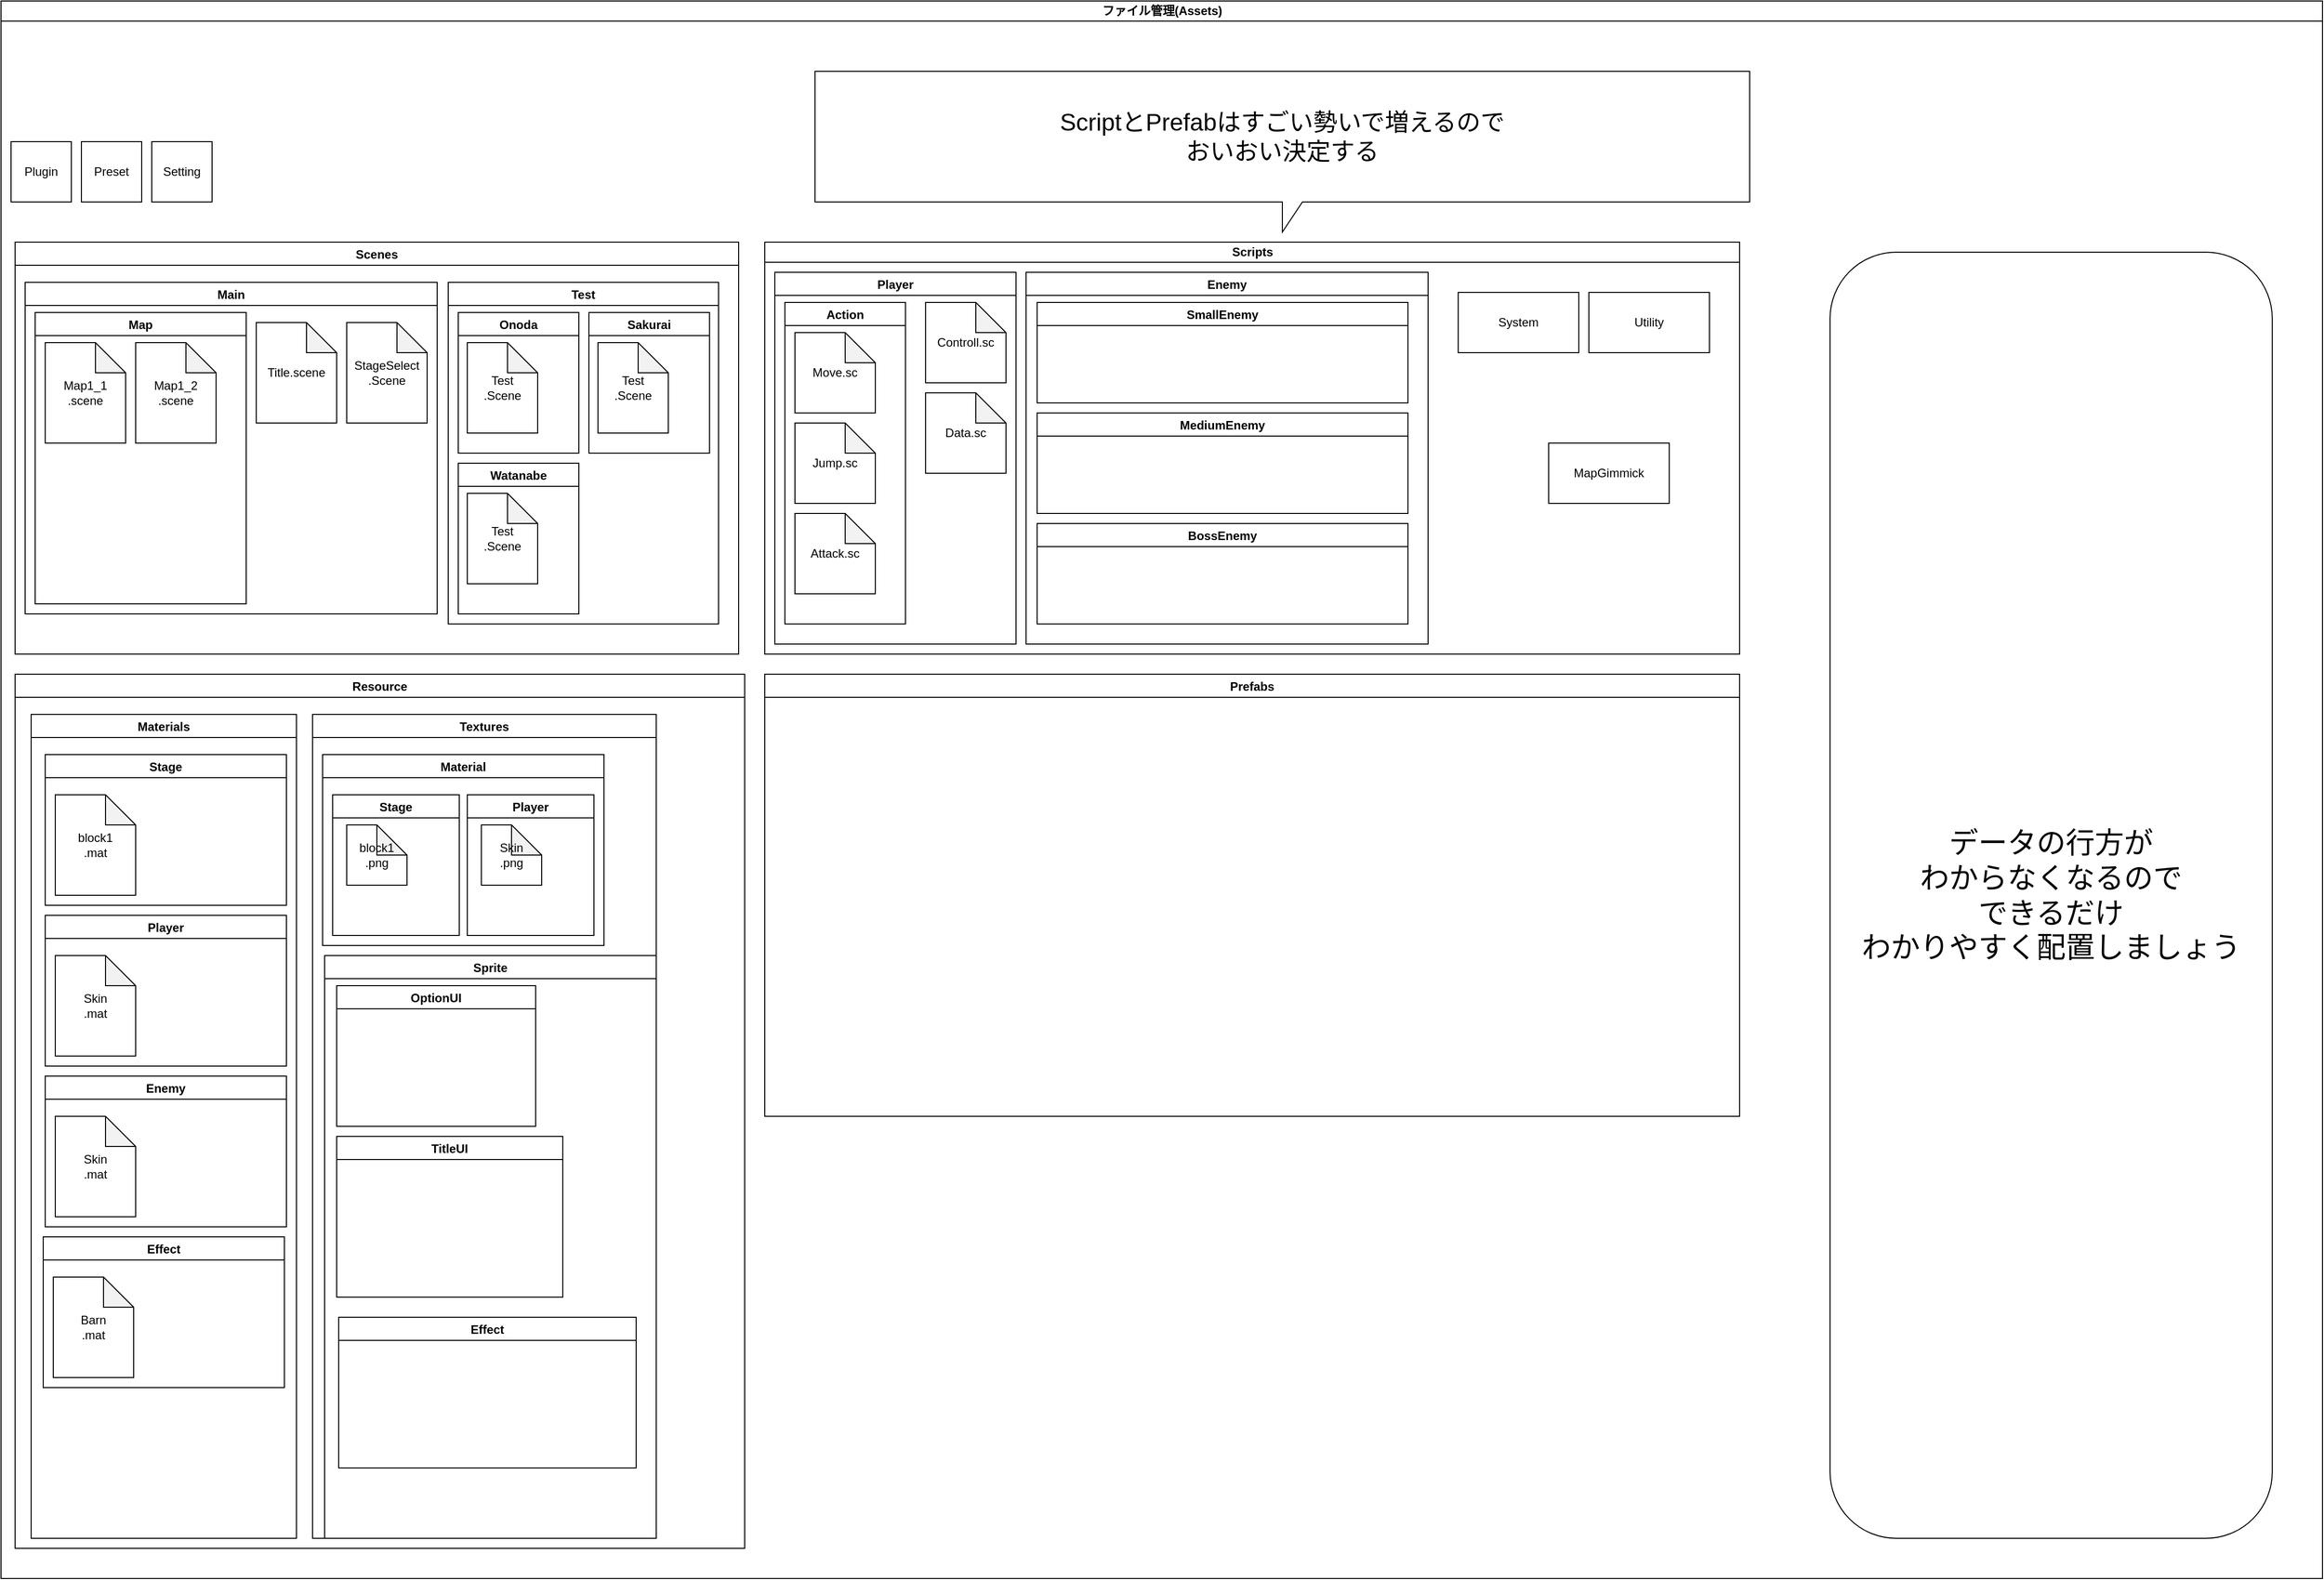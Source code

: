 <mxfile version="20.3.0" type="github">
  <diagram id="prtHgNgQTEPvFCAcTncT" name="Page-1">
    <mxGraphModel dx="3020" dy="1853" grid="1" gridSize="10" guides="1" tooltips="1" connect="1" arrows="1" fold="1" page="1" pageScale="1" pageWidth="827" pageHeight="1169" math="0" shadow="0">
      <root>
        <mxCell id="0" />
        <mxCell id="1" parent="0" />
        <mxCell id="dNxyNK7c78bLwvsdeMH5-11" value="ファイル管理(Assets)" style="swimlane;html=1;startSize=20;horizontal=1;containerType=tree;glass=0;" parent="1" vertex="1">
          <mxGeometry x="40" y="80" width="2310" height="1570" as="geometry" />
        </mxCell>
        <mxCell id="bcszKCKNUlgbo5UYxURi-2" value="Setting" style="rounded=0;whiteSpace=wrap;html=1;" vertex="1" parent="dNxyNK7c78bLwvsdeMH5-11">
          <mxGeometry x="150" y="140" width="60" height="60" as="geometry" />
        </mxCell>
        <mxCell id="bcszKCKNUlgbo5UYxURi-9" value="Plugin" style="rounded=0;whiteSpace=wrap;html=1;" vertex="1" parent="dNxyNK7c78bLwvsdeMH5-11">
          <mxGeometry x="10" y="140" width="60" height="60" as="geometry" />
        </mxCell>
        <mxCell id="bcszKCKNUlgbo5UYxURi-11" value="Preset" style="rounded=0;whiteSpace=wrap;html=1;" vertex="1" parent="dNxyNK7c78bLwvsdeMH5-11">
          <mxGeometry x="80" y="140" width="60" height="60" as="geometry" />
        </mxCell>
        <mxCell id="bcszKCKNUlgbo5UYxURi-22" value="Scripts" style="swimlane;html=1;startSize=20;horizontal=1;containerType=tree;glass=0;" vertex="1" parent="dNxyNK7c78bLwvsdeMH5-11">
          <mxGeometry x="760" y="240" width="970" height="410" as="geometry">
            <mxRectangle x="760" y="240" width="70" height="30" as="alternateBounds" />
          </mxGeometry>
        </mxCell>
        <mxCell id="bcszKCKNUlgbo5UYxURi-32" value="System" style="rounded=0;whiteSpace=wrap;html=1;" vertex="1" parent="bcszKCKNUlgbo5UYxURi-22">
          <mxGeometry x="690" y="50" width="120" height="60" as="geometry" />
        </mxCell>
        <mxCell id="bcszKCKNUlgbo5UYxURi-37" value="Utility" style="rounded=0;whiteSpace=wrap;html=1;" vertex="1" parent="bcszKCKNUlgbo5UYxURi-22">
          <mxGeometry x="820" y="50" width="120" height="60" as="geometry" />
        </mxCell>
        <mxCell id="bcszKCKNUlgbo5UYxURi-38" value="MapGimmick" style="rounded=0;whiteSpace=wrap;html=1;" vertex="1" parent="bcszKCKNUlgbo5UYxURi-22">
          <mxGeometry x="780" y="200" width="120" height="60" as="geometry" />
        </mxCell>
        <mxCell id="bcszKCKNUlgbo5UYxURi-59" value="Player" style="swimlane;" vertex="1" parent="bcszKCKNUlgbo5UYxURi-22">
          <mxGeometry x="10" y="30" width="240" height="370" as="geometry">
            <mxRectangle x="10" y="30" width="80" height="30" as="alternateBounds" />
          </mxGeometry>
        </mxCell>
        <mxCell id="bcszKCKNUlgbo5UYxURi-61" value="Action" style="swimlane;" vertex="1" parent="bcszKCKNUlgbo5UYxURi-59">
          <mxGeometry x="10" y="30" width="120" height="320" as="geometry" />
        </mxCell>
        <mxCell id="bcszKCKNUlgbo5UYxURi-63" value="Move.sc" style="shape=note;whiteSpace=wrap;html=1;backgroundOutline=1;darkOpacity=0.05;" vertex="1" parent="bcszKCKNUlgbo5UYxURi-61">
          <mxGeometry x="10" y="30" width="80" height="80" as="geometry" />
        </mxCell>
        <mxCell id="bcszKCKNUlgbo5UYxURi-64" value="Jump.sc" style="shape=note;whiteSpace=wrap;html=1;backgroundOutline=1;darkOpacity=0.05;" vertex="1" parent="bcszKCKNUlgbo5UYxURi-61">
          <mxGeometry x="10" y="120" width="80" height="80" as="geometry" />
        </mxCell>
        <mxCell id="bcszKCKNUlgbo5UYxURi-65" value="Attack.sc" style="shape=note;whiteSpace=wrap;html=1;backgroundOutline=1;darkOpacity=0.05;" vertex="1" parent="bcszKCKNUlgbo5UYxURi-61">
          <mxGeometry x="10" y="210" width="80" height="80" as="geometry" />
        </mxCell>
        <mxCell id="bcszKCKNUlgbo5UYxURi-52" value="Controll.sc" style="shape=note;whiteSpace=wrap;html=1;backgroundOutline=1;darkOpacity=0.05;" vertex="1" parent="bcszKCKNUlgbo5UYxURi-59">
          <mxGeometry x="150" y="30" width="80" height="80" as="geometry" />
        </mxCell>
        <mxCell id="bcszKCKNUlgbo5UYxURi-62" value="Data.sc" style="shape=note;whiteSpace=wrap;html=1;backgroundOutline=1;darkOpacity=0.05;" vertex="1" parent="bcszKCKNUlgbo5UYxURi-59">
          <mxGeometry x="150" y="120" width="80" height="80" as="geometry" />
        </mxCell>
        <mxCell id="bcszKCKNUlgbo5UYxURi-66" value="Enemy" style="swimlane;" vertex="1" parent="bcszKCKNUlgbo5UYxURi-22">
          <mxGeometry x="260" y="30" width="400" height="370" as="geometry">
            <mxRectangle x="260" y="30" width="80" height="30" as="alternateBounds" />
          </mxGeometry>
        </mxCell>
        <mxCell id="bcszKCKNUlgbo5UYxURi-79" value="SmallEnemy" style="swimlane;" vertex="1" parent="bcszKCKNUlgbo5UYxURi-66">
          <mxGeometry x="11" y="30" width="369" height="100" as="geometry" />
        </mxCell>
        <mxCell id="bcszKCKNUlgbo5UYxURi-118" value="MediumEnemy" style="swimlane;" vertex="1" parent="bcszKCKNUlgbo5UYxURi-66">
          <mxGeometry x="11" y="140" width="369" height="100" as="geometry" />
        </mxCell>
        <mxCell id="bcszKCKNUlgbo5UYxURi-119" value="BossEnemy" style="swimlane;" vertex="1" parent="bcszKCKNUlgbo5UYxURi-66">
          <mxGeometry x="11" y="250" width="369" height="100" as="geometry" />
        </mxCell>
        <mxCell id="bcszKCKNUlgbo5UYxURi-120" value="Scenes" style="swimlane;" vertex="1" parent="dNxyNK7c78bLwvsdeMH5-11">
          <mxGeometry x="14" y="240" width="720" height="410" as="geometry" />
        </mxCell>
        <mxCell id="bcszKCKNUlgbo5UYxURi-121" value="Main" style="swimlane;" vertex="1" parent="bcszKCKNUlgbo5UYxURi-120">
          <mxGeometry x="10" y="40" width="410" height="330" as="geometry" />
        </mxCell>
        <mxCell id="bcszKCKNUlgbo5UYxURi-124" value="Map" style="swimlane;" vertex="1" parent="bcszKCKNUlgbo5UYxURi-121">
          <mxGeometry x="10" y="30" width="210" height="290" as="geometry" />
        </mxCell>
        <mxCell id="bcszKCKNUlgbo5UYxURi-134" value="Map1_1&lt;br&gt;.scene" style="shape=note;whiteSpace=wrap;html=1;backgroundOutline=1;darkOpacity=0.05;" vertex="1" parent="bcszKCKNUlgbo5UYxURi-124">
          <mxGeometry x="10" y="30" width="80" height="100" as="geometry" />
        </mxCell>
        <mxCell id="bcszKCKNUlgbo5UYxURi-135" value="Map1_2&lt;br&gt;.scene" style="shape=note;whiteSpace=wrap;html=1;backgroundOutline=1;darkOpacity=0.05;" vertex="1" parent="bcszKCKNUlgbo5UYxURi-124">
          <mxGeometry x="100" y="30" width="80" height="100" as="geometry" />
        </mxCell>
        <mxCell id="bcszKCKNUlgbo5UYxURi-125" value="Title.scene" style="shape=note;whiteSpace=wrap;html=1;backgroundOutline=1;darkOpacity=0.05;" vertex="1" parent="bcszKCKNUlgbo5UYxURi-121">
          <mxGeometry x="230" y="40" width="80" height="100" as="geometry" />
        </mxCell>
        <mxCell id="bcszKCKNUlgbo5UYxURi-126" value="StageSelect&lt;br&gt;.Scene" style="shape=note;whiteSpace=wrap;html=1;backgroundOutline=1;darkOpacity=0.05;" vertex="1" parent="bcszKCKNUlgbo5UYxURi-121">
          <mxGeometry x="320" y="40" width="80" height="100" as="geometry" />
        </mxCell>
        <mxCell id="bcszKCKNUlgbo5UYxURi-122" value="Test" style="swimlane;" vertex="1" parent="bcszKCKNUlgbo5UYxURi-120">
          <mxGeometry x="431" y="40" width="269" height="340" as="geometry" />
        </mxCell>
        <mxCell id="bcszKCKNUlgbo5UYxURi-136" value="Onoda" style="swimlane;" vertex="1" parent="bcszKCKNUlgbo5UYxURi-122">
          <mxGeometry x="10" y="30" width="120" height="140" as="geometry" />
        </mxCell>
        <mxCell id="bcszKCKNUlgbo5UYxURi-148" value="Test&lt;br&gt;.Scene" style="shape=note;whiteSpace=wrap;html=1;backgroundOutline=1;darkOpacity=0.05;" vertex="1" parent="bcszKCKNUlgbo5UYxURi-136">
          <mxGeometry x="9" y="30" width="70" height="90" as="geometry" />
        </mxCell>
        <mxCell id="bcszKCKNUlgbo5UYxURi-146" value="Sakurai" style="swimlane;" vertex="1" parent="bcszKCKNUlgbo5UYxURi-122">
          <mxGeometry x="140" y="30" width="120" height="140" as="geometry" />
        </mxCell>
        <mxCell id="bcszKCKNUlgbo5UYxURi-149" value="Test&lt;br&gt;.Scene" style="shape=note;whiteSpace=wrap;html=1;backgroundOutline=1;darkOpacity=0.05;" vertex="1" parent="bcszKCKNUlgbo5UYxURi-146">
          <mxGeometry x="9" y="30" width="70" height="90" as="geometry" />
        </mxCell>
        <mxCell id="bcszKCKNUlgbo5UYxURi-147" value="Watanabe" style="swimlane;" vertex="1" parent="bcszKCKNUlgbo5UYxURi-122">
          <mxGeometry x="10" y="180" width="120" height="150" as="geometry" />
        </mxCell>
        <mxCell id="bcszKCKNUlgbo5UYxURi-150" value="Test&lt;br&gt;.Scene" style="shape=note;whiteSpace=wrap;html=1;backgroundOutline=1;darkOpacity=0.05;" vertex="1" parent="bcszKCKNUlgbo5UYxURi-147">
          <mxGeometry x="9" y="30" width="70" height="90" as="geometry" />
        </mxCell>
        <mxCell id="bcszKCKNUlgbo5UYxURi-151" value="Resource" style="swimlane;" vertex="1" parent="dNxyNK7c78bLwvsdeMH5-11">
          <mxGeometry x="14" y="670" width="726" height="870" as="geometry" />
        </mxCell>
        <mxCell id="bcszKCKNUlgbo5UYxURi-153" value="Materials" style="swimlane;" vertex="1" parent="bcszKCKNUlgbo5UYxURi-151">
          <mxGeometry x="16" y="40" width="264" height="820" as="geometry" />
        </mxCell>
        <mxCell id="bcszKCKNUlgbo5UYxURi-156" value="Stage" style="swimlane;" vertex="1" parent="bcszKCKNUlgbo5UYxURi-153">
          <mxGeometry x="14" y="40" width="240" height="150" as="geometry" />
        </mxCell>
        <mxCell id="bcszKCKNUlgbo5UYxURi-157" value="block1&lt;br&gt;.mat" style="shape=note;whiteSpace=wrap;html=1;backgroundOutline=1;darkOpacity=0.05;" vertex="1" parent="bcszKCKNUlgbo5UYxURi-156">
          <mxGeometry x="10" y="40" width="80" height="100" as="geometry" />
        </mxCell>
        <mxCell id="bcszKCKNUlgbo5UYxURi-164" value="Player" style="swimlane;" vertex="1" parent="bcszKCKNUlgbo5UYxURi-153">
          <mxGeometry x="14" y="200" width="240" height="150" as="geometry" />
        </mxCell>
        <mxCell id="bcszKCKNUlgbo5UYxURi-165" value="Skin&lt;br&gt;.mat" style="shape=note;whiteSpace=wrap;html=1;backgroundOutline=1;darkOpacity=0.05;" vertex="1" parent="bcszKCKNUlgbo5UYxURi-164">
          <mxGeometry x="10" y="40" width="80" height="100" as="geometry" />
        </mxCell>
        <mxCell id="bcszKCKNUlgbo5UYxURi-166" value="Enemy" style="swimlane;" vertex="1" parent="bcszKCKNUlgbo5UYxURi-153">
          <mxGeometry x="14" y="360" width="240" height="150" as="geometry" />
        </mxCell>
        <mxCell id="bcszKCKNUlgbo5UYxURi-167" value="Skin&lt;br&gt;.mat" style="shape=note;whiteSpace=wrap;html=1;backgroundOutline=1;darkOpacity=0.05;" vertex="1" parent="bcszKCKNUlgbo5UYxURi-166">
          <mxGeometry x="10" y="40" width="80" height="100" as="geometry" />
        </mxCell>
        <mxCell id="bcszKCKNUlgbo5UYxURi-168" value="Effect" style="swimlane;" vertex="1" parent="bcszKCKNUlgbo5UYxURi-153">
          <mxGeometry x="12" y="520" width="240" height="150" as="geometry" />
        </mxCell>
        <mxCell id="bcszKCKNUlgbo5UYxURi-169" value="Barn&lt;br&gt;.mat" style="shape=note;whiteSpace=wrap;html=1;backgroundOutline=1;darkOpacity=0.05;" vertex="1" parent="bcszKCKNUlgbo5UYxURi-168">
          <mxGeometry x="10" y="40" width="80" height="100" as="geometry" />
        </mxCell>
        <mxCell id="bcszKCKNUlgbo5UYxURi-154" value="Textures" style="swimlane;" vertex="1" parent="bcszKCKNUlgbo5UYxURi-151">
          <mxGeometry x="296" y="40" width="342" height="820" as="geometry" />
        </mxCell>
        <mxCell id="bcszKCKNUlgbo5UYxURi-170" value="Material" style="swimlane;" vertex="1" parent="bcszKCKNUlgbo5UYxURi-154">
          <mxGeometry x="10" y="40" width="280" height="190" as="geometry" />
        </mxCell>
        <mxCell id="bcszKCKNUlgbo5UYxURi-174" value="Stage" style="swimlane;" vertex="1" parent="bcszKCKNUlgbo5UYxURi-170">
          <mxGeometry x="10" y="40" width="126" height="140" as="geometry" />
        </mxCell>
        <mxCell id="bcszKCKNUlgbo5UYxURi-175" value="block1&lt;br&gt;.png" style="shape=note;whiteSpace=wrap;html=1;backgroundOutline=1;darkOpacity=0.05;direction=east;" vertex="1" parent="bcszKCKNUlgbo5UYxURi-174">
          <mxGeometry x="14" y="30" width="60" height="60" as="geometry" />
        </mxCell>
        <mxCell id="bcszKCKNUlgbo5UYxURi-176" value="Player" style="swimlane;" vertex="1" parent="bcszKCKNUlgbo5UYxURi-170">
          <mxGeometry x="144" y="40" width="126" height="140" as="geometry" />
        </mxCell>
        <mxCell id="bcszKCKNUlgbo5UYxURi-177" value="Skin&lt;br&gt;.png" style="shape=note;whiteSpace=wrap;html=1;backgroundOutline=1;darkOpacity=0.05;direction=east;" vertex="1" parent="bcszKCKNUlgbo5UYxURi-176">
          <mxGeometry x="14" y="30" width="60" height="60" as="geometry" />
        </mxCell>
        <mxCell id="bcszKCKNUlgbo5UYxURi-172" value="Sprite" style="swimlane;" vertex="1" parent="bcszKCKNUlgbo5UYxURi-154">
          <mxGeometry x="12" y="240" width="330" height="580" as="geometry" />
        </mxCell>
        <mxCell id="bcszKCKNUlgbo5UYxURi-233" value="OptionUI" style="swimlane;fontSize=12;" vertex="1" parent="bcszKCKNUlgbo5UYxURi-172">
          <mxGeometry x="12" y="30" width="198" height="140" as="geometry" />
        </mxCell>
        <mxCell id="bcszKCKNUlgbo5UYxURi-234" value="TitleUI" style="swimlane;fontSize=12;" vertex="1" parent="bcszKCKNUlgbo5UYxURi-172">
          <mxGeometry x="12" y="180" width="225" height="160" as="geometry" />
        </mxCell>
        <mxCell id="bcszKCKNUlgbo5UYxURi-235" value="Effect" style="swimlane;fontSize=12;" vertex="1" parent="bcszKCKNUlgbo5UYxURi-172">
          <mxGeometry x="14" y="360" width="296" height="150" as="geometry" />
        </mxCell>
        <mxCell id="bcszKCKNUlgbo5UYxURi-152" value="Prefabs" style="swimlane;" vertex="1" parent="dNxyNK7c78bLwvsdeMH5-11">
          <mxGeometry x="760" y="670" width="970" height="440" as="geometry" />
        </mxCell>
        <mxCell id="bcszKCKNUlgbo5UYxURi-178" value="&lt;font style=&quot;font-size: 29px;&quot;&gt;データの行方が&lt;br&gt;わからなくなるので&lt;br&gt;できるだけ&lt;br&gt;わかりやすく配置しましょう&lt;/font&gt;" style="rounded=1;whiteSpace=wrap;html=1;" vertex="1" parent="dNxyNK7c78bLwvsdeMH5-11">
          <mxGeometry x="1820" y="250" width="440" height="1280" as="geometry" />
        </mxCell>
        <mxCell id="bcszKCKNUlgbo5UYxURi-236" value="&lt;font style=&quot;font-size: 24px;&quot;&gt;ScriptとPrefabはすごい勢いで増えるので&lt;br&gt;おいおい決定する&lt;/font&gt;" style="shape=callout;whiteSpace=wrap;html=1;perimeter=calloutPerimeter;fontSize=12;" vertex="1" parent="dNxyNK7c78bLwvsdeMH5-11">
          <mxGeometry x="810" y="70" width="930" height="160" as="geometry" />
        </mxCell>
      </root>
    </mxGraphModel>
  </diagram>
</mxfile>
